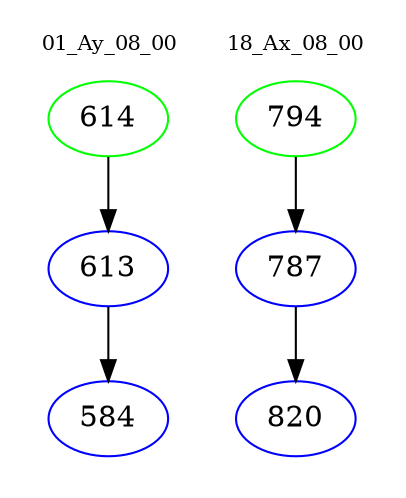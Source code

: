 digraph{
subgraph cluster_0 {
color = white
label = "01_Ay_08_00";
fontsize=10;
T0_614 [label="614", color="green"]
T0_614 -> T0_613 [color="black"]
T0_613 [label="613", color="blue"]
T0_613 -> T0_584 [color="black"]
T0_584 [label="584", color="blue"]
}
subgraph cluster_1 {
color = white
label = "18_Ax_08_00";
fontsize=10;
T1_794 [label="794", color="green"]
T1_794 -> T1_787 [color="black"]
T1_787 [label="787", color="blue"]
T1_787 -> T1_820 [color="black"]
T1_820 [label="820", color="blue"]
}
}
